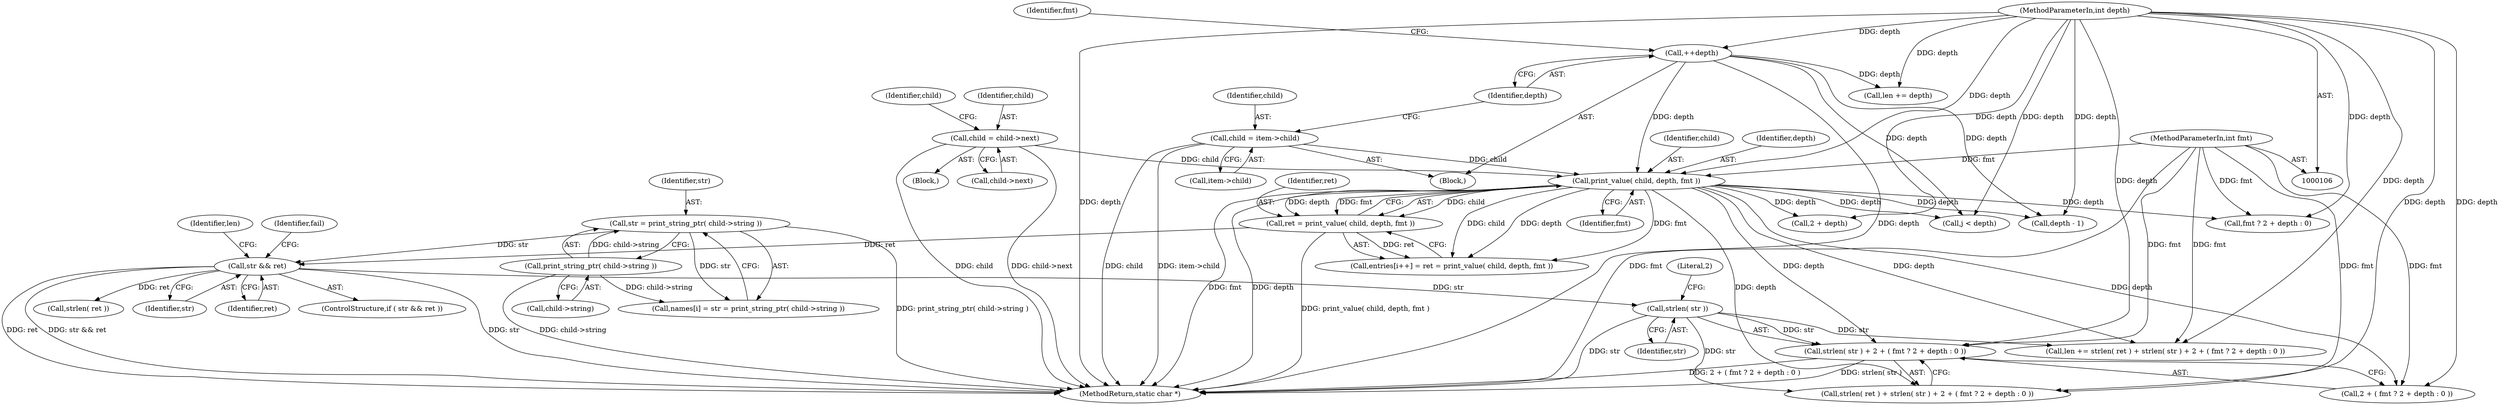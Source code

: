 digraph "1_iperf_91f2fa59e8ed80dfbf400add0164ee0e508e412a_42@API" {
"1000247" [label="(Call,strlen( str ) + 2 + ( fmt ? 2 + depth : 0 ))"];
"1000248" [label="(Call,strlen( str ))"];
"1000239" [label="(Call,str && ret)"];
"1000221" [label="(Call,str = print_string_ptr( child->string ))"];
"1000223" [label="(Call,print_string_ptr( child->string ))"];
"1000232" [label="(Call,ret = print_value( child, depth, fmt ))"];
"1000234" [label="(Call,print_value( child, depth, fmt ))"];
"1000202" [label="(Call,child = item->child)"];
"1000262" [label="(Call,child = child->next)"];
"1000207" [label="(Call,++depth)"];
"1000108" [label="(MethodParameterIn,int depth)"];
"1000109" [label="(MethodParameterIn,int fmt)"];
"1000242" [label="(Call,len += strlen( ret ) + strlen( str ) + 2 + ( fmt ? 2 + depth : 0 ))"];
"1000250" [label="(Call,2 + ( fmt ? 2 + depth : 0 ))"];
"1000224" [label="(Call,child->string)"];
"1000243" [label="(Identifier,len)"];
"1000247" [label="(Call,strlen( str ) + 2 + ( fmt ? 2 + depth : 0 ))"];
"1000462" [label="(MethodReturn,static char *)"];
"1000221" [label="(Call,str = print_string_ptr( child->string ))"];
"1000232" [label="(Call,ret = print_value( child, depth, fmt ))"];
"1000223" [label="(Call,print_string_ptr( child->string ))"];
"1000252" [label="(Call,fmt ? 2 + depth : 0)"];
"1000215" [label="(Identifier,child)"];
"1000249" [label="(Identifier,str)"];
"1000222" [label="(Identifier,str)"];
"1000248" [label="(Call,strlen( str ))"];
"1000109" [label="(MethodParameterIn,int fmt)"];
"1000204" [label="(Call,item->child)"];
"1000210" [label="(Identifier,fmt)"];
"1000110" [label="(Block,)"];
"1000251" [label="(Literal,2)"];
"1000108" [label="(MethodParameterIn,int depth)"];
"1000216" [label="(Block,)"];
"1000354" [label="(Call,j < depth)"];
"1000203" [label="(Identifier,child)"];
"1000264" [label="(Call,child->next)"];
"1000211" [label="(Call,len += depth)"];
"1000245" [label="(Call,strlen( ret ))"];
"1000237" [label="(Identifier,fmt)"];
"1000217" [label="(Call,names[i] = str = print_string_ptr( child->string ))"];
"1000240" [label="(Identifier,str)"];
"1000207" [label="(Call,++depth)"];
"1000235" [label="(Identifier,child)"];
"1000202" [label="(Call,child = item->child)"];
"1000233" [label="(Identifier,ret)"];
"1000241" [label="(Identifier,ret)"];
"1000244" [label="(Call,strlen( ret ) + strlen( str ) + 2 + ( fmt ? 2 + depth : 0 ))"];
"1000238" [label="(ControlStructure,if ( str && ret ))"];
"1000263" [label="(Identifier,child)"];
"1000260" [label="(Identifier,fail)"];
"1000440" [label="(Call,depth - 1)"];
"1000234" [label="(Call,print_value( child, depth, fmt ))"];
"1000208" [label="(Identifier,depth)"];
"1000262" [label="(Call,child = child->next)"];
"1000236" [label="(Identifier,depth)"];
"1000239" [label="(Call,str && ret)"];
"1000227" [label="(Call,entries[i++] = ret = print_value( child, depth, fmt ))"];
"1000254" [label="(Call,2 + depth)"];
"1000247" -> "1000244"  [label="AST: "];
"1000247" -> "1000250"  [label="CFG: "];
"1000248" -> "1000247"  [label="AST: "];
"1000250" -> "1000247"  [label="AST: "];
"1000244" -> "1000247"  [label="CFG: "];
"1000247" -> "1000462"  [label="DDG: strlen( str )"];
"1000247" -> "1000462"  [label="DDG: 2 + ( fmt ? 2 + depth : 0 )"];
"1000248" -> "1000247"  [label="DDG: str"];
"1000109" -> "1000247"  [label="DDG: fmt"];
"1000234" -> "1000247"  [label="DDG: depth"];
"1000108" -> "1000247"  [label="DDG: depth"];
"1000248" -> "1000249"  [label="CFG: "];
"1000249" -> "1000248"  [label="AST: "];
"1000251" -> "1000248"  [label="CFG: "];
"1000248" -> "1000462"  [label="DDG: str"];
"1000248" -> "1000242"  [label="DDG: str"];
"1000248" -> "1000244"  [label="DDG: str"];
"1000239" -> "1000248"  [label="DDG: str"];
"1000239" -> "1000238"  [label="AST: "];
"1000239" -> "1000240"  [label="CFG: "];
"1000239" -> "1000241"  [label="CFG: "];
"1000240" -> "1000239"  [label="AST: "];
"1000241" -> "1000239"  [label="AST: "];
"1000243" -> "1000239"  [label="CFG: "];
"1000260" -> "1000239"  [label="CFG: "];
"1000239" -> "1000462"  [label="DDG: str && ret"];
"1000239" -> "1000462"  [label="DDG: str"];
"1000239" -> "1000462"  [label="DDG: ret"];
"1000221" -> "1000239"  [label="DDG: str"];
"1000232" -> "1000239"  [label="DDG: ret"];
"1000239" -> "1000245"  [label="DDG: ret"];
"1000221" -> "1000217"  [label="AST: "];
"1000221" -> "1000223"  [label="CFG: "];
"1000222" -> "1000221"  [label="AST: "];
"1000223" -> "1000221"  [label="AST: "];
"1000217" -> "1000221"  [label="CFG: "];
"1000221" -> "1000462"  [label="DDG: print_string_ptr( child->string )"];
"1000221" -> "1000217"  [label="DDG: str"];
"1000223" -> "1000221"  [label="DDG: child->string"];
"1000223" -> "1000224"  [label="CFG: "];
"1000224" -> "1000223"  [label="AST: "];
"1000223" -> "1000462"  [label="DDG: child->string"];
"1000223" -> "1000217"  [label="DDG: child->string"];
"1000232" -> "1000227"  [label="AST: "];
"1000232" -> "1000234"  [label="CFG: "];
"1000233" -> "1000232"  [label="AST: "];
"1000234" -> "1000232"  [label="AST: "];
"1000227" -> "1000232"  [label="CFG: "];
"1000232" -> "1000462"  [label="DDG: print_value( child, depth, fmt )"];
"1000232" -> "1000227"  [label="DDG: ret"];
"1000234" -> "1000232"  [label="DDG: child"];
"1000234" -> "1000232"  [label="DDG: depth"];
"1000234" -> "1000232"  [label="DDG: fmt"];
"1000234" -> "1000237"  [label="CFG: "];
"1000235" -> "1000234"  [label="AST: "];
"1000236" -> "1000234"  [label="AST: "];
"1000237" -> "1000234"  [label="AST: "];
"1000234" -> "1000462"  [label="DDG: fmt"];
"1000234" -> "1000462"  [label="DDG: depth"];
"1000234" -> "1000227"  [label="DDG: child"];
"1000234" -> "1000227"  [label="DDG: depth"];
"1000234" -> "1000227"  [label="DDG: fmt"];
"1000202" -> "1000234"  [label="DDG: child"];
"1000262" -> "1000234"  [label="DDG: child"];
"1000207" -> "1000234"  [label="DDG: depth"];
"1000108" -> "1000234"  [label="DDG: depth"];
"1000109" -> "1000234"  [label="DDG: fmt"];
"1000234" -> "1000242"  [label="DDG: depth"];
"1000234" -> "1000244"  [label="DDG: depth"];
"1000234" -> "1000250"  [label="DDG: depth"];
"1000234" -> "1000252"  [label="DDG: depth"];
"1000234" -> "1000254"  [label="DDG: depth"];
"1000234" -> "1000354"  [label="DDG: depth"];
"1000234" -> "1000440"  [label="DDG: depth"];
"1000202" -> "1000110"  [label="AST: "];
"1000202" -> "1000204"  [label="CFG: "];
"1000203" -> "1000202"  [label="AST: "];
"1000204" -> "1000202"  [label="AST: "];
"1000208" -> "1000202"  [label="CFG: "];
"1000202" -> "1000462"  [label="DDG: child"];
"1000202" -> "1000462"  [label="DDG: item->child"];
"1000262" -> "1000216"  [label="AST: "];
"1000262" -> "1000264"  [label="CFG: "];
"1000263" -> "1000262"  [label="AST: "];
"1000264" -> "1000262"  [label="AST: "];
"1000215" -> "1000262"  [label="CFG: "];
"1000262" -> "1000462"  [label="DDG: child"];
"1000262" -> "1000462"  [label="DDG: child->next"];
"1000207" -> "1000110"  [label="AST: "];
"1000207" -> "1000208"  [label="CFG: "];
"1000208" -> "1000207"  [label="AST: "];
"1000210" -> "1000207"  [label="CFG: "];
"1000207" -> "1000462"  [label="DDG: depth"];
"1000108" -> "1000207"  [label="DDG: depth"];
"1000207" -> "1000211"  [label="DDG: depth"];
"1000207" -> "1000354"  [label="DDG: depth"];
"1000207" -> "1000440"  [label="DDG: depth"];
"1000108" -> "1000106"  [label="AST: "];
"1000108" -> "1000462"  [label="DDG: depth"];
"1000108" -> "1000211"  [label="DDG: depth"];
"1000108" -> "1000242"  [label="DDG: depth"];
"1000108" -> "1000244"  [label="DDG: depth"];
"1000108" -> "1000250"  [label="DDG: depth"];
"1000108" -> "1000252"  [label="DDG: depth"];
"1000108" -> "1000254"  [label="DDG: depth"];
"1000108" -> "1000354"  [label="DDG: depth"];
"1000108" -> "1000440"  [label="DDG: depth"];
"1000109" -> "1000106"  [label="AST: "];
"1000109" -> "1000462"  [label="DDG: fmt"];
"1000109" -> "1000242"  [label="DDG: fmt"];
"1000109" -> "1000244"  [label="DDG: fmt"];
"1000109" -> "1000250"  [label="DDG: fmt"];
"1000109" -> "1000252"  [label="DDG: fmt"];
}
